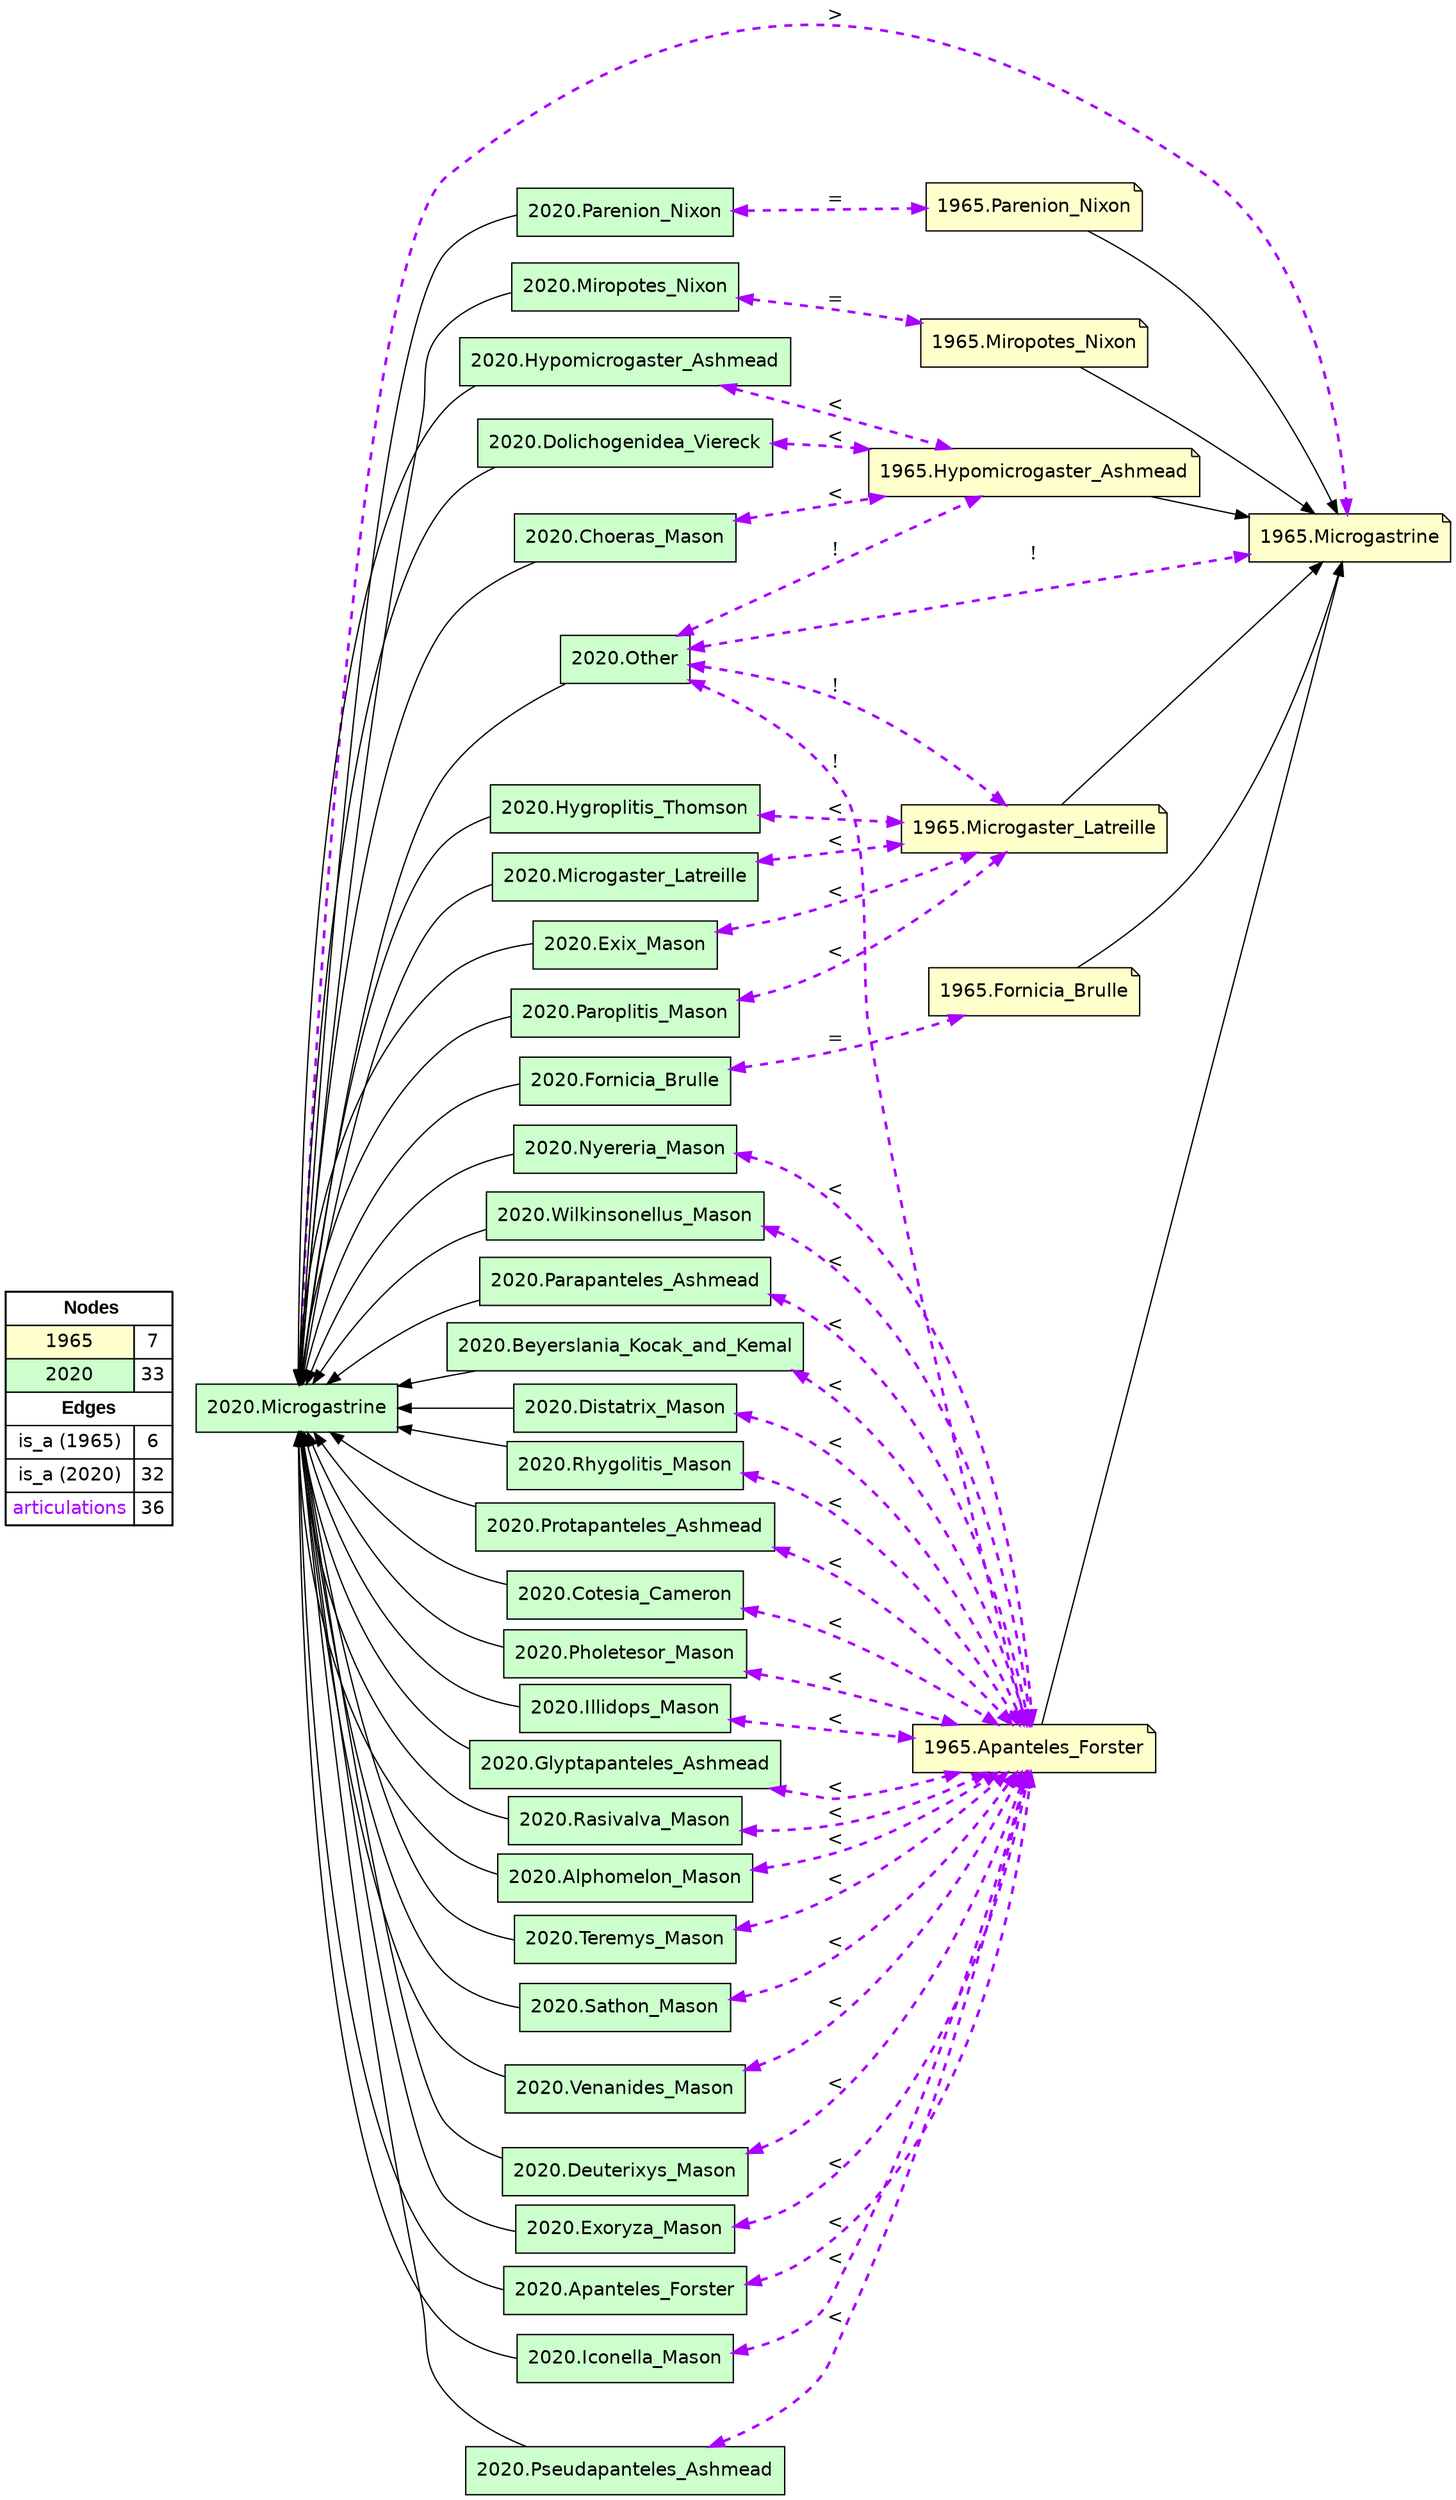 digraph{
rankdir=LR
node[shape=circle style=filled fillcolor="#FFFFFF"] 
node[shape=note style=filled fillcolor="#FFFFCC" fontname="helvetica"] 
"1965.Hypomicrogaster_Ashmead"
"1965.Microgastrine"
"1965.Miropotes_Nixon"
"1965.Parenion_Nixon"
"1965.Apanteles_Forster"
"1965.Fornicia_Brulle"
"1965.Microgaster_Latreille"
node[shape=circle style=filled fillcolor="#FFFFFF"] 
node[shape=box style=filled fillcolor="#CCFFCC" fontname="helvetica"] 
"2020.Microgaster_Latreille"
"2020.Illidops_Mason"
"2020.Glyptapanteles_Ashmead"
"2020.Rasivalva_Mason"
"2020.Parenion_Nixon"
"2020.Choeras_Mason"
"2020.Sathon_Mason"
"2020.Venanides_Mason"
"2020.Deuterixys_Mason"
"2020.Miropotes_Nixon"
"2020.Apanteles_Forster"
"2020.Dolichogenidea_Viereck"
"2020.Other"
"2020.Hygroplitis_Thomson"
"2020.Beyerslania_Kocak_and_Kemal"
"2020.Distatrix_Mason"
"2020.Hypomicrogaster_Ashmead"
"2020.Fornicia_Brulle"
"2020.Cotesia_Cameron"
"2020.Pholetesor_Mason"
"2020.Alphomelon_Mason"
"2020.Teremys_Mason"
"2020.Exoryza_Mason"
"2020.Microgastrine"
"2020.Paroplitis_Mason"
"2020.Pseudapanteles_Ashmead"
"2020.Nyereria_Mason"
"2020.Wilkinsonellus_Mason"
"2020.Parapanteles_Ashmead"
"2020.Rhygolitis_Mason"
"2020.Protapanteles_Ashmead"
"2020.Iconella_Mason"
"2020.Exix_Mason"
edge[style=solid color="#000000" constraint=true penwidth=1 dir=forward]
edge[style=solid color="#000000" constraint=true penwidth=1 dir=forward]
"1965.Hypomicrogaster_Ashmead" -> "1965.Microgastrine"
"1965.Parenion_Nixon" -> "1965.Microgastrine"
"1965.Fornicia_Brulle" -> "1965.Microgastrine"
"1965.Microgaster_Latreille" -> "1965.Microgastrine"
"1965.Miropotes_Nixon" -> "1965.Microgastrine"
"1965.Apanteles_Forster" -> "1965.Microgastrine"
edge[style=solid color="#000000" constraint=true penwidth=1 dir=forward]
edge[style=solid color="#000000" constraint=true penwidth=1 dir=forward]
"2020.Microgastrine" -> "2020.Dolichogenidea_Viereck" [dir=back]
"2020.Microgastrine" -> "2020.Distatrix_Mason" [dir=back]
"2020.Microgastrine" -> "2020.Other" [dir=back]
"2020.Microgastrine" -> "2020.Microgaster_Latreille" [dir=back]
"2020.Microgastrine" -> "2020.Hygroplitis_Thomson" [dir=back]
"2020.Microgastrine" -> "2020.Hypomicrogaster_Ashmead" [dir=back]
"2020.Microgastrine" -> "2020.Deuterixys_Mason" [dir=back]
"2020.Microgastrine" -> "2020.Miropotes_Nixon" [dir=back]
"2020.Microgastrine" -> "2020.Cotesia_Cameron" [dir=back]
"2020.Microgastrine" -> "2020.Glyptapanteles_Ashmead" [dir=back]
"2020.Microgastrine" -> "2020.Exoryza_Mason" [dir=back]
"2020.Microgastrine" -> "2020.Teremys_Mason" [dir=back]
"2020.Microgastrine" -> "2020.Rasivalva_Mason" [dir=back]
"2020.Microgastrine" -> "2020.Beyerslania_Kocak_and_Kemal" [dir=back]
"2020.Microgastrine" -> "2020.Venanides_Mason" [dir=back]
"2020.Microgastrine" -> "2020.Pholetesor_Mason" [dir=back]
"2020.Microgastrine" -> "2020.Wilkinsonellus_Mason" [dir=back]
"2020.Microgastrine" -> "2020.Paroplitis_Mason" [dir=back]
"2020.Microgastrine" -> "2020.Pseudapanteles_Ashmead" [dir=back]
"2020.Microgastrine" -> "2020.Illidops_Mason" [dir=back]
"2020.Microgastrine" -> "2020.Exix_Mason" [dir=back]
"2020.Microgastrine" -> "2020.Sathon_Mason" [dir=back]
"2020.Microgastrine" -> "2020.Parapanteles_Ashmead" [dir=back]
"2020.Microgastrine" -> "2020.Fornicia_Brulle" [dir=back]
"2020.Microgastrine" -> "2020.Nyereria_Mason" [dir=back]
"2020.Microgastrine" -> "2020.Rhygolitis_Mason" [dir=back]
"2020.Microgastrine" -> "2020.Apanteles_Forster" [dir=back]
"2020.Microgastrine" -> "2020.Parenion_Nixon" [dir=back]
"2020.Microgastrine" -> "2020.Protapanteles_Ashmead" [dir=back]
"2020.Microgastrine" -> "2020.Iconella_Mason" [dir=back]
"2020.Microgastrine" -> "2020.Alphomelon_Mason" [dir=back]
"2020.Microgastrine" -> "2020.Choeras_Mason" [dir=back]
edge[style=solid color="#000000" constraint=true penwidth=1 dir=forward]
edge[style=dashed color="#AA00FF" constraint=true penwidth=2 dir=both]
"2020.Other" -> "1965.Microgastrine" [label="!"]
"2020.Venanides_Mason" -> "1965.Apanteles_Forster" [label="<"]
"2020.Beyerslania_Kocak_and_Kemal" -> "1965.Apanteles_Forster" [label="<"]
"2020.Wilkinsonellus_Mason" -> "1965.Apanteles_Forster" [label="<"]
"2020.Nyereria_Mason" -> "1965.Apanteles_Forster" [label="<"]
"2020.Paroplitis_Mason" -> "1965.Microgaster_Latreille" [label="<"]
"2020.Teremys_Mason" -> "1965.Apanteles_Forster" [label="<"]
"2020.Miropotes_Nixon" -> "1965.Miropotes_Nixon" [label="="]
"2020.Parenion_Nixon" -> "1965.Parenion_Nixon" [label="="]
"2020.Hypomicrogaster_Ashmead" -> "1965.Hypomicrogaster_Ashmead" [label="<"]
"2020.Choeras_Mason" -> "1965.Hypomicrogaster_Ashmead" [label="<"]
"2020.Apanteles_Forster" -> "1965.Apanteles_Forster" [label="<"]
"2020.Parapanteles_Ashmead" -> "1965.Apanteles_Forster" [label="<"]
"2020.Distatrix_Mason" -> "1965.Apanteles_Forster" [label="<"]
"2020.Glyptapanteles_Ashmead" -> "1965.Apanteles_Forster" [label="<"]
"2020.Microgastrine" -> "1965.Microgastrine" [label=">"]
"2020.Illidops_Mason" -> "1965.Apanteles_Forster" [label="<"]
"2020.Other" -> "1965.Microgaster_Latreille" [label="!"]
"2020.Microgaster_Latreille" -> "1965.Microgaster_Latreille" [label="<"]
"2020.Exoryza_Mason" -> "1965.Apanteles_Forster" [label="<"]
"2020.Rhygolitis_Mason" -> "1965.Apanteles_Forster" [label="<"]
"2020.Alphomelon_Mason" -> "1965.Apanteles_Forster" [label="<"]
"2020.Pholetesor_Mason" -> "1965.Apanteles_Forster" [label="<"]
"2020.Fornicia_Brulle" -> "1965.Fornicia_Brulle" [label="="]
"2020.Sathon_Mason" -> "1965.Apanteles_Forster" [label="<"]
"2020.Hygroplitis_Thomson" -> "1965.Microgaster_Latreille" [label="<"]
"2020.Dolichogenidea_Viereck" -> "1965.Hypomicrogaster_Ashmead" [label="<"]
"2020.Rasivalva_Mason" -> "1965.Apanteles_Forster" [label="<"]
"2020.Pseudapanteles_Ashmead" -> "1965.Apanteles_Forster" [label="<"]
"2020.Cotesia_Cameron" -> "1965.Apanteles_Forster" [label="<"]
"2020.Other" -> "1965.Apanteles_Forster" [label="!"]
"2020.Deuterixys_Mason" -> "1965.Apanteles_Forster" [label="<"]
"2020.Exix_Mason" -> "1965.Microgaster_Latreille" [label="<"]
"2020.Other" -> "1965.Hypomicrogaster_Ashmead" [label="!"]
"2020.Iconella_Mason" -> "1965.Apanteles_Forster" [label="<"]
"2020.Protapanteles_Ashmead" -> "1965.Apanteles_Forster" [label="<"]
node[shape=box] 
{rank=source Legend [fillcolor= white margin=0 label=< 
 <TABLE BORDER="0" CELLBORDER="1" CELLSPACING="0" CELLPADDING="4"> 
<TR> <TD COLSPAN="2"><font face="Arial Black"> Nodes</font></TD> </TR> 
<TR> 
 <TD bgcolor="#FFFFCC" fontname="helvetica">1965</TD> 
 <TD>7</TD> 
 </TR> 
<TR> 
 <TD bgcolor="#CCFFCC" fontname="helvetica">2020</TD> 
 <TD>33</TD> 
 </TR> 
<TR> <TD COLSPAN="2"><font face = "Arial Black"> Edges </font></TD> </TR> 
<TR> 
 <TD><font color ="#000000">is_a (1965)</font></TD><TD>6</TD>
</TR>
<TR> 
 <TD><font color ="#000000">is_a (2020)</font></TD><TD>32</TD>
</TR>
<TR> 
 <TD><font color ="#AA00FF">articulations</font></TD><TD>36</TD>
</TR>
</TABLE> 
 >] } 
}